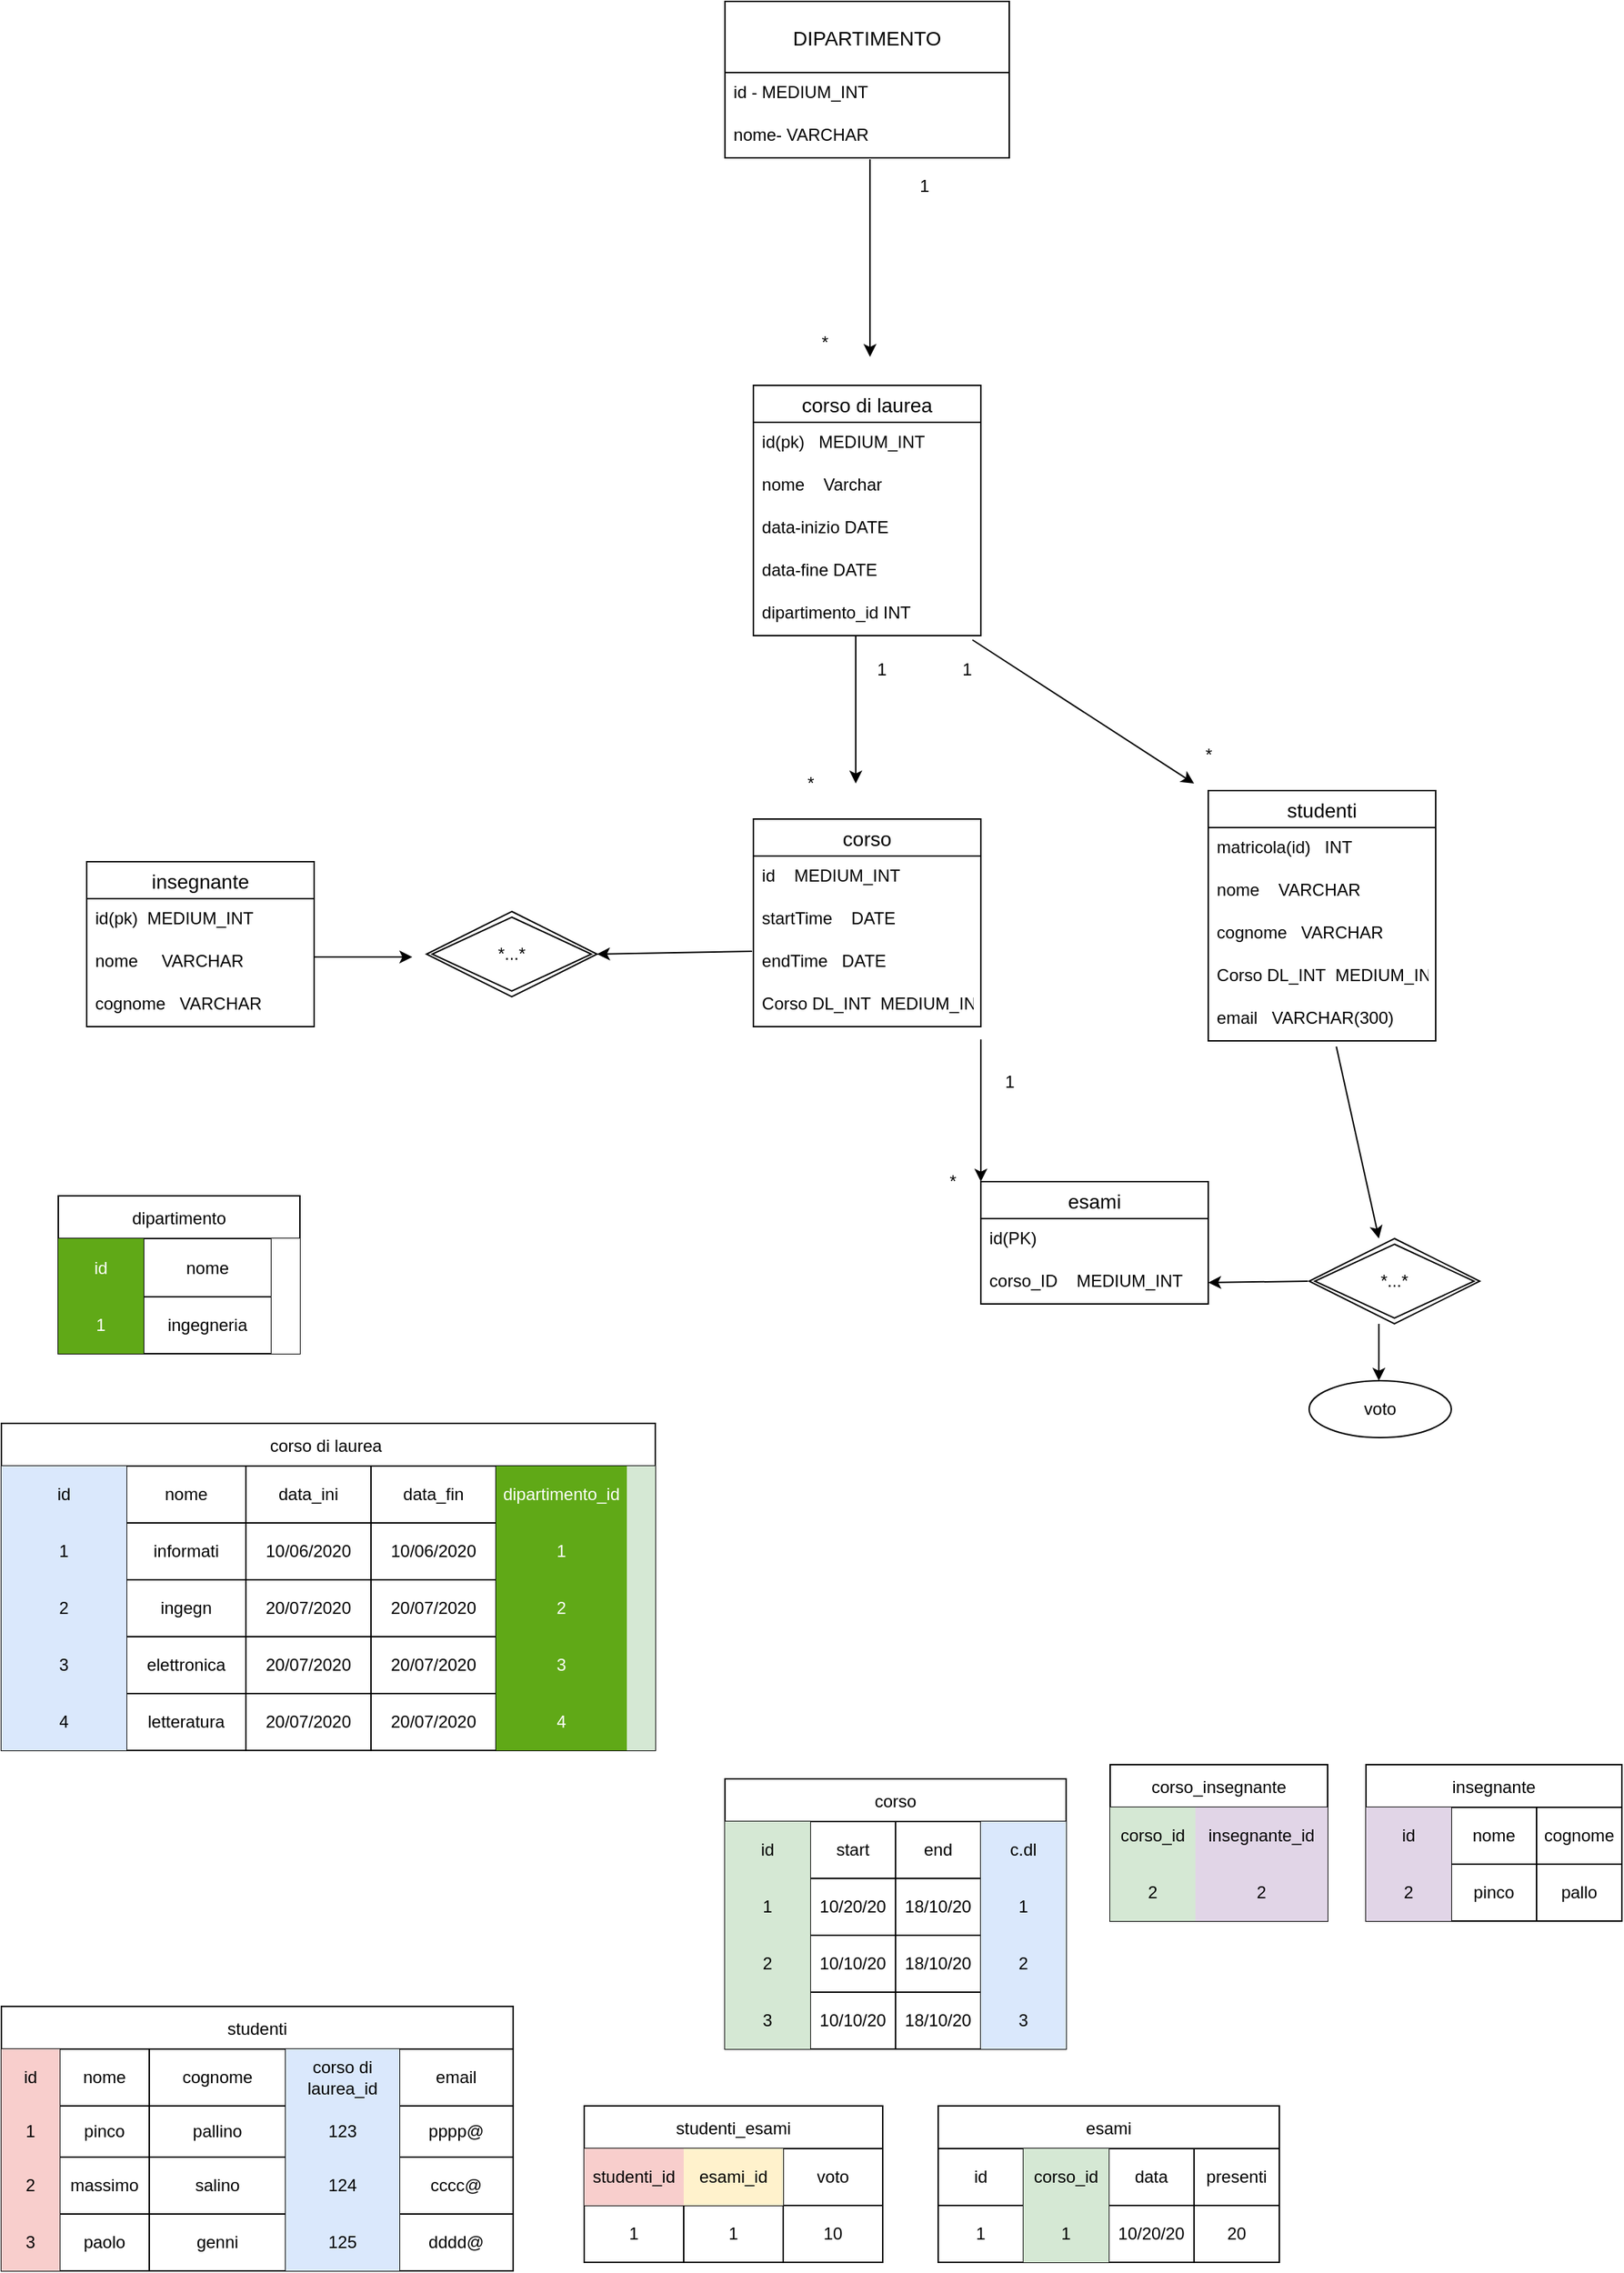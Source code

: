 <mxfile version="19.0.3" type="device"><diagram id="CYqaxF77_Xiwa9TCxhjf" name="Pagina-1"><mxGraphModel dx="1822" dy="1206" grid="1" gridSize="10" guides="1" tooltips="1" connect="1" arrows="1" fold="1" page="1" pageScale="1" pageWidth="1169" pageHeight="1654" math="0" shadow="0"><root><mxCell id="0"/><mxCell id="1" parent="0"/><mxCell id="HbajMt1DkT6D75xecSu4-1" value="DIPARTIMENTO" style="swimlane;fontStyle=0;childLayout=stackLayout;horizontal=1;startSize=50;horizontalStack=0;resizeParent=1;resizeParentMax=0;resizeLast=0;collapsible=1;marginBottom=0;align=center;fontSize=14;" parent="1" vertex="1"><mxGeometry x="529.04" y="40" width="200" height="110" as="geometry"/></mxCell><mxCell id="HbajMt1DkT6D75xecSu4-2" value="id - MEDIUM_INT" style="text;strokeColor=none;fillColor=none;spacingLeft=4;spacingRight=4;overflow=hidden;rotatable=0;points=[[0,0.5],[1,0.5]];portConstraint=eastwest;fontSize=12;" parent="HbajMt1DkT6D75xecSu4-1" vertex="1"><mxGeometry y="50" width="200" height="30" as="geometry"/></mxCell><mxCell id="HbajMt1DkT6D75xecSu4-3" value="nome- VARCHAR" style="text;strokeColor=none;fillColor=none;spacingLeft=4;spacingRight=4;overflow=hidden;rotatable=0;points=[[0,0.5],[1,0.5]];portConstraint=eastwest;fontSize=12;" parent="HbajMt1DkT6D75xecSu4-1" vertex="1"><mxGeometry y="80" width="200" height="30" as="geometry"/></mxCell><mxCell id="HbajMt1DkT6D75xecSu4-5" value="corso di laurea" style="swimlane;fontStyle=0;childLayout=stackLayout;horizontal=1;startSize=26;horizontalStack=0;resizeParent=1;resizeParentMax=0;resizeLast=0;collapsible=1;marginBottom=0;align=center;fontSize=14;" parent="1" vertex="1"><mxGeometry x="549.04" y="310" width="160" height="176" as="geometry"/></mxCell><mxCell id="HbajMt1DkT6D75xecSu4-6" value="id(pk)   MEDIUM_INT" style="text;strokeColor=none;fillColor=none;spacingLeft=4;spacingRight=4;overflow=hidden;rotatable=0;points=[[0,0.5],[1,0.5]];portConstraint=eastwest;fontSize=12;" parent="HbajMt1DkT6D75xecSu4-5" vertex="1"><mxGeometry y="26" width="160" height="30" as="geometry"/></mxCell><mxCell id="HbajMt1DkT6D75xecSu4-7" value="nome    Varchar" style="text;strokeColor=none;fillColor=none;spacingLeft=4;spacingRight=4;overflow=hidden;rotatable=0;points=[[0,0.5],[1,0.5]];portConstraint=eastwest;fontSize=12;" parent="HbajMt1DkT6D75xecSu4-5" vertex="1"><mxGeometry y="56" width="160" height="30" as="geometry"/></mxCell><mxCell id="HbajMt1DkT6D75xecSu4-8" value="data-inizio DATE" style="text;strokeColor=none;fillColor=none;spacingLeft=4;spacingRight=4;overflow=hidden;rotatable=0;points=[[0,0.5],[1,0.5]];portConstraint=eastwest;fontSize=12;" parent="HbajMt1DkT6D75xecSu4-5" vertex="1"><mxGeometry y="86" width="160" height="30" as="geometry"/></mxCell><mxCell id="HbajMt1DkT6D75xecSu4-37" value="data-fine DATE" style="text;strokeColor=none;fillColor=none;spacingLeft=4;spacingRight=4;overflow=hidden;rotatable=0;points=[[0,0.5],[1,0.5]];portConstraint=eastwest;fontSize=12;" parent="HbajMt1DkT6D75xecSu4-5" vertex="1"><mxGeometry y="116" width="160" height="30" as="geometry"/></mxCell><mxCell id="HbajMt1DkT6D75xecSu4-54" value="dipartimento_id INT" style="text;strokeColor=none;fillColor=none;spacingLeft=4;spacingRight=4;overflow=hidden;rotatable=0;points=[[0,0.5],[1,0.5]];portConstraint=eastwest;fontSize=12;" parent="HbajMt1DkT6D75xecSu4-5" vertex="1"><mxGeometry y="146" width="160" height="30" as="geometry"/></mxCell><mxCell id="HbajMt1DkT6D75xecSu4-9" value="corso" style="swimlane;fontStyle=0;childLayout=stackLayout;horizontal=1;startSize=26;horizontalStack=0;resizeParent=1;resizeParentMax=0;resizeLast=0;collapsible=1;marginBottom=0;align=center;fontSize=14;" parent="1" vertex="1"><mxGeometry x="549.04" y="615" width="160" height="146" as="geometry"/></mxCell><mxCell id="HbajMt1DkT6D75xecSu4-10" value="id    MEDIUM_INT" style="text;strokeColor=none;fillColor=none;spacingLeft=4;spacingRight=4;overflow=hidden;rotatable=0;points=[[0,0.5],[1,0.5]];portConstraint=eastwest;fontSize=12;" parent="HbajMt1DkT6D75xecSu4-9" vertex="1"><mxGeometry y="26" width="160" height="30" as="geometry"/></mxCell><mxCell id="HbajMt1DkT6D75xecSu4-11" value="startTime    DATE" style="text;strokeColor=none;fillColor=none;spacingLeft=4;spacingRight=4;overflow=hidden;rotatable=0;points=[[0,0.5],[1,0.5]];portConstraint=eastwest;fontSize=12;" parent="HbajMt1DkT6D75xecSu4-9" vertex="1"><mxGeometry y="56" width="160" height="30" as="geometry"/></mxCell><mxCell id="HbajMt1DkT6D75xecSu4-12" value="endTime   DATE" style="text;strokeColor=none;fillColor=none;spacingLeft=4;spacingRight=4;overflow=hidden;rotatable=0;points=[[0,0.5],[1,0.5]];portConstraint=eastwest;fontSize=12;" parent="HbajMt1DkT6D75xecSu4-9" vertex="1"><mxGeometry y="86" width="160" height="30" as="geometry"/></mxCell><mxCell id="12qsOcAA41IgghtdQrGB-2" value="Corso DL_INT  MEDIUM_INT" style="text;strokeColor=none;fillColor=none;spacingLeft=4;spacingRight=4;overflow=hidden;rotatable=0;points=[[0,0.5],[1,0.5]];portConstraint=eastwest;fontSize=12;" vertex="1" parent="HbajMt1DkT6D75xecSu4-9"><mxGeometry y="116" width="160" height="30" as="geometry"/></mxCell><mxCell id="HbajMt1DkT6D75xecSu4-13" value="studenti" style="swimlane;fontStyle=0;childLayout=stackLayout;horizontal=1;startSize=26;horizontalStack=0;resizeParent=1;resizeParentMax=0;resizeLast=0;collapsible=1;marginBottom=0;align=center;fontSize=14;" parent="1" vertex="1"><mxGeometry x="869.04" y="595" width="160" height="176" as="geometry"/></mxCell><mxCell id="HbajMt1DkT6D75xecSu4-14" value="matricola(id)   INT" style="text;strokeColor=none;fillColor=none;spacingLeft=4;spacingRight=4;overflow=hidden;rotatable=0;points=[[0,0.5],[1,0.5]];portConstraint=eastwest;fontSize=12;" parent="HbajMt1DkT6D75xecSu4-13" vertex="1"><mxGeometry y="26" width="160" height="30" as="geometry"/></mxCell><mxCell id="HbajMt1DkT6D75xecSu4-15" value="nome    VARCHAR" style="text;strokeColor=none;fillColor=none;spacingLeft=4;spacingRight=4;overflow=hidden;rotatable=0;points=[[0,0.5],[1,0.5]];portConstraint=eastwest;fontSize=12;" parent="HbajMt1DkT6D75xecSu4-13" vertex="1"><mxGeometry y="56" width="160" height="30" as="geometry"/></mxCell><mxCell id="HbajMt1DkT6D75xecSu4-16" value="cognome   VARCHAR" style="text;strokeColor=none;fillColor=none;spacingLeft=4;spacingRight=4;overflow=hidden;rotatable=0;points=[[0,0.5],[1,0.5]];portConstraint=eastwest;fontSize=12;" parent="HbajMt1DkT6D75xecSu4-13" vertex="1"><mxGeometry y="86" width="160" height="30" as="geometry"/></mxCell><mxCell id="HbajMt1DkT6D75xecSu4-21" value="Corso DL_INT  MEDIUM_INT" style="text;strokeColor=none;fillColor=none;spacingLeft=4;spacingRight=4;overflow=hidden;rotatable=0;points=[[0,0.5],[1,0.5]];portConstraint=eastwest;fontSize=12;" parent="HbajMt1DkT6D75xecSu4-13" vertex="1"><mxGeometry y="116" width="160" height="30" as="geometry"/></mxCell><mxCell id="HbajMt1DkT6D75xecSu4-42" value="email   VARCHAR(300)" style="text;strokeColor=none;fillColor=none;spacingLeft=4;spacingRight=4;overflow=hidden;rotatable=0;points=[[0,0.5],[1,0.5]];portConstraint=eastwest;fontSize=12;" parent="HbajMt1DkT6D75xecSu4-13" vertex="1"><mxGeometry y="146" width="160" height="30" as="geometry"/></mxCell><mxCell id="HbajMt1DkT6D75xecSu4-17" value="insegnante" style="swimlane;fontStyle=0;childLayout=stackLayout;horizontal=1;startSize=26;horizontalStack=0;resizeParent=1;resizeParentMax=0;resizeLast=0;collapsible=1;marginBottom=0;align=center;fontSize=14;" parent="1" vertex="1"><mxGeometry x="80" y="645" width="160" height="116" as="geometry"/></mxCell><mxCell id="HbajMt1DkT6D75xecSu4-18" value="id(pk)  MEDIUM_INT" style="text;strokeColor=none;fillColor=none;spacingLeft=4;spacingRight=4;overflow=hidden;rotatable=0;points=[[0,0.5],[1,0.5]];portConstraint=eastwest;fontSize=12;" parent="HbajMt1DkT6D75xecSu4-17" vertex="1"><mxGeometry y="26" width="160" height="30" as="geometry"/></mxCell><mxCell id="HbajMt1DkT6D75xecSu4-19" value="nome     VARCHAR" style="text;strokeColor=none;fillColor=none;spacingLeft=4;spacingRight=4;overflow=hidden;rotatable=0;points=[[0,0.5],[1,0.5]];portConstraint=eastwest;fontSize=12;" parent="HbajMt1DkT6D75xecSu4-17" vertex="1"><mxGeometry y="56" width="160" height="30" as="geometry"/></mxCell><mxCell id="HbajMt1DkT6D75xecSu4-23" value="cognome   VARCHAR" style="text;strokeColor=none;fillColor=none;spacingLeft=4;spacingRight=4;overflow=hidden;rotatable=0;points=[[0,0.5],[1,0.5]];portConstraint=eastwest;fontSize=12;" parent="HbajMt1DkT6D75xecSu4-17" vertex="1"><mxGeometry y="86" width="160" height="30" as="geometry"/></mxCell><mxCell id="HbajMt1DkT6D75xecSu4-43" value="esami" style="swimlane;fontStyle=0;childLayout=stackLayout;horizontal=1;startSize=26;horizontalStack=0;resizeParent=1;resizeParentMax=0;resizeLast=0;collapsible=1;marginBottom=0;align=center;fontSize=14;" parent="1" vertex="1"><mxGeometry x="709.04" y="870" width="160" height="86" as="geometry"/></mxCell><mxCell id="HbajMt1DkT6D75xecSu4-44" value="id(PK)" style="text;strokeColor=none;fillColor=none;spacingLeft=4;spacingRight=4;overflow=hidden;rotatable=0;points=[[0,0.5],[1,0.5]];portConstraint=eastwest;fontSize=12;" parent="HbajMt1DkT6D75xecSu4-43" vertex="1"><mxGeometry y="26" width="160" height="30" as="geometry"/></mxCell><mxCell id="HbajMt1DkT6D75xecSu4-46" value="corso_ID    MEDIUM_INT" style="text;strokeColor=none;fillColor=none;spacingLeft=4;spacingRight=4;overflow=hidden;rotatable=0;points=[[0,0.5],[1,0.5]];portConstraint=eastwest;fontSize=12;" parent="HbajMt1DkT6D75xecSu4-43" vertex="1"><mxGeometry y="56" width="160" height="30" as="geometry"/></mxCell><mxCell id="HbajMt1DkT6D75xecSu4-70" value="*...*" style="shape=rhombus;double=1;perimeter=rhombusPerimeter;whiteSpace=wrap;html=1;align=center;" parent="1" vertex="1"><mxGeometry x="319.04" y="680" width="120" height="60" as="geometry"/></mxCell><mxCell id="HbajMt1DkT6D75xecSu4-71" value="" style="endArrow=classic;html=1;rounded=0;exitX=-0.006;exitY=0.233;exitDx=0;exitDy=0;entryX=1;entryY=0.5;entryDx=0;entryDy=0;exitPerimeter=0;" parent="1" source="HbajMt1DkT6D75xecSu4-12" target="HbajMt1DkT6D75xecSu4-70" edge="1"><mxGeometry width="50" height="50" relative="1" as="geometry"><mxPoint x="649.04" y="750" as="sourcePoint"/><mxPoint x="699.04" y="700" as="targetPoint"/></mxGeometry></mxCell><mxCell id="HbajMt1DkT6D75xecSu4-72" value="" style="endArrow=classic;html=1;rounded=0;exitX=1.006;exitY=0.867;exitDx=0;exitDy=0;exitPerimeter=0;" parent="1" edge="1"><mxGeometry width="50" height="50" relative="1" as="geometry"><mxPoint x="240.0" y="712.01" as="sourcePoint"/><mxPoint x="309.04" y="712" as="targetPoint"/></mxGeometry></mxCell><mxCell id="HbajMt1DkT6D75xecSu4-73" value="" style="endArrow=classic;html=1;rounded=0;entryX=0;entryY=0;entryDx=0;entryDy=0;" parent="1" target="HbajMt1DkT6D75xecSu4-43" edge="1"><mxGeometry width="50" height="50" relative="1" as="geometry"><mxPoint x="709.04" y="770" as="sourcePoint"/><mxPoint x="699.04" y="860" as="targetPoint"/></mxGeometry></mxCell><mxCell id="HbajMt1DkT6D75xecSu4-75" value="1" style="text;html=1;align=center;verticalAlign=middle;resizable=0;points=[];autosize=1;strokeColor=none;fillColor=none;" parent="1" vertex="1"><mxGeometry x="719.04" y="790" width="20" height="20" as="geometry"/></mxCell><mxCell id="HbajMt1DkT6D75xecSu4-76" value="*" style="text;html=1;align=center;verticalAlign=middle;resizable=0;points=[];autosize=1;strokeColor=none;fillColor=none;" parent="1" vertex="1"><mxGeometry x="679.04" y="860" width="20" height="20" as="geometry"/></mxCell><mxCell id="HbajMt1DkT6D75xecSu4-84" value="*...*" style="shape=rhombus;double=1;perimeter=rhombusPerimeter;whiteSpace=wrap;html=1;align=center;" parent="1" vertex="1"><mxGeometry x="940" y="910" width="120" height="60" as="geometry"/></mxCell><mxCell id="HbajMt1DkT6D75xecSu4-86" value="" style="endArrow=classic;html=1;rounded=0;entryX=0.417;entryY=0;entryDx=0;entryDy=0;entryPerimeter=0;exitX=0.563;exitY=1.133;exitDx=0;exitDy=0;exitPerimeter=0;" parent="1" source="HbajMt1DkT6D75xecSu4-42" edge="1"><mxGeometry width="50" height="50" relative="1" as="geometry"><mxPoint x="989.04" y="830" as="sourcePoint"/><mxPoint x="989.08" y="910" as="targetPoint"/></mxGeometry></mxCell><mxCell id="HbajMt1DkT6D75xecSu4-87" value="" style="endArrow=classic;html=1;rounded=0;exitX=0;exitY=0.5;exitDx=0;exitDy=0;entryX=1;entryY=0.5;entryDx=0;entryDy=0;" parent="1" target="HbajMt1DkT6D75xecSu4-46" edge="1"><mxGeometry width="50" height="50" relative="1" as="geometry"><mxPoint x="939.04" y="940" as="sourcePoint"/><mxPoint x="699.04" y="700" as="targetPoint"/></mxGeometry></mxCell><mxCell id="HbajMt1DkT6D75xecSu4-88" value="voto" style="ellipse;whiteSpace=wrap;html=1;align=center;" parent="1" vertex="1"><mxGeometry x="940" y="1010" width="100" height="40" as="geometry"/></mxCell><mxCell id="HbajMt1DkT6D75xecSu4-89" value="" style="endArrow=classic;html=1;rounded=0;exitX=0.417;exitY=1;exitDx=0;exitDy=0;exitPerimeter=0;" parent="1" edge="1"><mxGeometry width="50" height="50" relative="1" as="geometry"><mxPoint x="989.08" y="970" as="sourcePoint"/><mxPoint x="989.04" y="1010" as="targetPoint"/></mxGeometry></mxCell><mxCell id="HbajMt1DkT6D75xecSu4-119" value="corso di laurea " style="shape=table;startSize=30;container=1;collapsible=0;childLayout=tableLayout;" parent="1" vertex="1"><mxGeometry x="20" y="1040" width="460" height="230" as="geometry"/></mxCell><mxCell id="HbajMt1DkT6D75xecSu4-120" value="" style="shape=tableRow;horizontal=0;startSize=0;swimlaneHead=0;swimlaneBody=0;top=0;left=0;bottom=0;right=0;collapsible=0;dropTarget=0;fillColor=none;points=[[0,0.5],[1,0.5]];portConstraint=eastwest;" parent="HbajMt1DkT6D75xecSu4-119" vertex="1"><mxGeometry y="30" width="460" height="40" as="geometry"/></mxCell><mxCell id="HbajMt1DkT6D75xecSu4-121" value="id" style="shape=partialRectangle;html=1;whiteSpace=wrap;connectable=0;overflow=hidden;fillColor=#dae8fc;top=0;left=0;bottom=0;right=0;pointerEvents=1;strokeColor=#6c8ebf;" parent="HbajMt1DkT6D75xecSu4-120" vertex="1"><mxGeometry width="88" height="40" as="geometry"><mxRectangle width="88" height="40" as="alternateBounds"/></mxGeometry></mxCell><mxCell id="HbajMt1DkT6D75xecSu4-122" value="nome" style="shape=partialRectangle;html=1;whiteSpace=wrap;connectable=0;overflow=hidden;fillColor=none;top=0;left=0;bottom=0;right=0;pointerEvents=1;" parent="HbajMt1DkT6D75xecSu4-120" vertex="1"><mxGeometry x="88" width="84" height="40" as="geometry"><mxRectangle width="84" height="40" as="alternateBounds"/></mxGeometry></mxCell><mxCell id="HbajMt1DkT6D75xecSu4-123" value="data_ini" style="shape=partialRectangle;html=1;whiteSpace=wrap;connectable=0;overflow=hidden;fillColor=none;top=0;left=0;bottom=0;right=0;pointerEvents=1;" parent="HbajMt1DkT6D75xecSu4-120" vertex="1"><mxGeometry x="172" width="88" height="40" as="geometry"><mxRectangle width="88" height="40" as="alternateBounds"/></mxGeometry></mxCell><mxCell id="HbajMt1DkT6D75xecSu4-124" value="data_fin" style="shape=partialRectangle;html=1;whiteSpace=wrap;connectable=0;overflow=hidden;fillColor=none;top=0;left=0;bottom=0;right=0;pointerEvents=1;" parent="HbajMt1DkT6D75xecSu4-120" vertex="1"><mxGeometry x="260" width="88" height="40" as="geometry"><mxRectangle width="88" height="40" as="alternateBounds"/></mxGeometry></mxCell><mxCell id="HbajMt1DkT6D75xecSu4-125" value="dipartimento_id" style="shape=partialRectangle;html=1;whiteSpace=wrap;connectable=0;overflow=hidden;fillColor=#60a917;top=0;left=0;bottom=0;right=0;pointerEvents=1;strokeColor=#2D7600;fontColor=#ffffff;" parent="HbajMt1DkT6D75xecSu4-120" vertex="1"><mxGeometry x="348" width="92" height="40" as="geometry"><mxRectangle width="92" height="40" as="alternateBounds"/></mxGeometry></mxCell><mxCell id="HbajMt1DkT6D75xecSu4-126" value="" style="shape=partialRectangle;html=1;whiteSpace=wrap;connectable=0;overflow=hidden;fillColor=#d5e8d4;top=0;left=0;bottom=0;right=0;pointerEvents=1;strokeColor=#82b366;" parent="HbajMt1DkT6D75xecSu4-120" vertex="1"><mxGeometry x="440" width="20" height="40" as="geometry"><mxRectangle width="20" height="40" as="alternateBounds"/></mxGeometry></mxCell><mxCell id="HbajMt1DkT6D75xecSu4-127" value="" style="shape=tableRow;horizontal=0;startSize=0;swimlaneHead=0;swimlaneBody=0;top=0;left=0;bottom=0;right=0;collapsible=0;dropTarget=0;fillColor=none;points=[[0,0.5],[1,0.5]];portConstraint=eastwest;" parent="HbajMt1DkT6D75xecSu4-119" vertex="1"><mxGeometry y="70" width="460" height="40" as="geometry"/></mxCell><mxCell id="HbajMt1DkT6D75xecSu4-128" value="1" style="shape=partialRectangle;html=1;whiteSpace=wrap;connectable=0;overflow=hidden;fillColor=#dae8fc;top=0;left=0;bottom=0;right=0;pointerEvents=1;strokeColor=#6c8ebf;" parent="HbajMt1DkT6D75xecSu4-127" vertex="1"><mxGeometry width="88" height="40" as="geometry"><mxRectangle width="88" height="40" as="alternateBounds"/></mxGeometry></mxCell><mxCell id="HbajMt1DkT6D75xecSu4-129" value="informati" style="shape=partialRectangle;html=1;whiteSpace=wrap;connectable=0;overflow=hidden;fillColor=none;top=0;left=0;bottom=0;right=0;pointerEvents=1;" parent="HbajMt1DkT6D75xecSu4-127" vertex="1"><mxGeometry x="88" width="84" height="40" as="geometry"><mxRectangle width="84" height="40" as="alternateBounds"/></mxGeometry></mxCell><mxCell id="HbajMt1DkT6D75xecSu4-130" value="10/06/2020" style="shape=partialRectangle;html=1;whiteSpace=wrap;connectable=0;overflow=hidden;fillColor=none;top=0;left=0;bottom=0;right=0;pointerEvents=1;" parent="HbajMt1DkT6D75xecSu4-127" vertex="1"><mxGeometry x="172" width="88" height="40" as="geometry"><mxRectangle width="88" height="40" as="alternateBounds"/></mxGeometry></mxCell><mxCell id="HbajMt1DkT6D75xecSu4-131" value="&lt;span style=&quot;&quot;&gt;10/06/2020&lt;/span&gt;" style="shape=partialRectangle;html=1;whiteSpace=wrap;connectable=0;overflow=hidden;fillColor=none;top=0;left=0;bottom=0;right=0;pointerEvents=1;" parent="HbajMt1DkT6D75xecSu4-127" vertex="1"><mxGeometry x="260" width="88" height="40" as="geometry"><mxRectangle width="88" height="40" as="alternateBounds"/></mxGeometry></mxCell><mxCell id="HbajMt1DkT6D75xecSu4-132" value="1" style="shape=partialRectangle;html=1;whiteSpace=wrap;connectable=0;overflow=hidden;fillColor=#60a917;top=0;left=0;bottom=0;right=0;pointerEvents=1;strokeColor=#2D7600;fontColor=#ffffff;" parent="HbajMt1DkT6D75xecSu4-127" vertex="1"><mxGeometry x="348" width="92" height="40" as="geometry"><mxRectangle width="92" height="40" as="alternateBounds"/></mxGeometry></mxCell><mxCell id="HbajMt1DkT6D75xecSu4-133" value="" style="shape=partialRectangle;html=1;whiteSpace=wrap;connectable=0;overflow=hidden;fillColor=#d5e8d4;top=0;left=0;bottom=0;right=0;pointerEvents=1;strokeColor=#82b366;" parent="HbajMt1DkT6D75xecSu4-127" vertex="1"><mxGeometry x="440" width="20" height="40" as="geometry"><mxRectangle width="20" height="40" as="alternateBounds"/></mxGeometry></mxCell><mxCell id="HbajMt1DkT6D75xecSu4-134" value="" style="shape=tableRow;horizontal=0;startSize=0;swimlaneHead=0;swimlaneBody=0;top=0;left=0;bottom=0;right=0;collapsible=0;dropTarget=0;fillColor=none;points=[[0,0.5],[1,0.5]];portConstraint=eastwest;" parent="HbajMt1DkT6D75xecSu4-119" vertex="1"><mxGeometry y="110" width="460" height="40" as="geometry"/></mxCell><mxCell id="HbajMt1DkT6D75xecSu4-135" value="2" style="shape=partialRectangle;html=1;whiteSpace=wrap;connectable=0;overflow=hidden;fillColor=#dae8fc;top=0;left=0;bottom=0;right=0;pointerEvents=1;strokeColor=#6c8ebf;" parent="HbajMt1DkT6D75xecSu4-134" vertex="1"><mxGeometry width="88" height="40" as="geometry"><mxRectangle width="88" height="40" as="alternateBounds"/></mxGeometry></mxCell><mxCell id="HbajMt1DkT6D75xecSu4-136" value="ingegn" style="shape=partialRectangle;html=1;whiteSpace=wrap;connectable=0;overflow=hidden;fillColor=none;top=0;left=0;bottom=0;right=0;pointerEvents=1;" parent="HbajMt1DkT6D75xecSu4-134" vertex="1"><mxGeometry x="88" width="84" height="40" as="geometry"><mxRectangle width="84" height="40" as="alternateBounds"/></mxGeometry></mxCell><mxCell id="HbajMt1DkT6D75xecSu4-137" value="20/07/2020" style="shape=partialRectangle;html=1;whiteSpace=wrap;connectable=0;overflow=hidden;fillColor=none;top=0;left=0;bottom=0;right=0;pointerEvents=1;" parent="HbajMt1DkT6D75xecSu4-134" vertex="1"><mxGeometry x="172" width="88" height="40" as="geometry"><mxRectangle width="88" height="40" as="alternateBounds"/></mxGeometry></mxCell><mxCell id="HbajMt1DkT6D75xecSu4-138" value="&lt;span style=&quot;&quot;&gt;20/07/2020&lt;/span&gt;" style="shape=partialRectangle;html=1;whiteSpace=wrap;connectable=0;overflow=hidden;fillColor=none;top=0;left=0;bottom=0;right=0;pointerEvents=1;" parent="HbajMt1DkT6D75xecSu4-134" vertex="1"><mxGeometry x="260" width="88" height="40" as="geometry"><mxRectangle width="88" height="40" as="alternateBounds"/></mxGeometry></mxCell><mxCell id="HbajMt1DkT6D75xecSu4-139" value="2" style="shape=partialRectangle;html=1;whiteSpace=wrap;connectable=0;overflow=hidden;fillColor=#60a917;top=0;left=0;bottom=0;right=0;pointerEvents=1;strokeColor=#2D7600;fontColor=#ffffff;" parent="HbajMt1DkT6D75xecSu4-134" vertex="1"><mxGeometry x="348" width="92" height="40" as="geometry"><mxRectangle width="92" height="40" as="alternateBounds"/></mxGeometry></mxCell><mxCell id="HbajMt1DkT6D75xecSu4-140" value="" style="shape=partialRectangle;html=1;whiteSpace=wrap;connectable=0;overflow=hidden;fillColor=#d5e8d4;top=0;left=0;bottom=0;right=0;pointerEvents=1;strokeColor=#82b366;" parent="HbajMt1DkT6D75xecSu4-134" vertex="1"><mxGeometry x="440" width="20" height="40" as="geometry"><mxRectangle width="20" height="40" as="alternateBounds"/></mxGeometry></mxCell><mxCell id="HbajMt1DkT6D75xecSu4-141" value="" style="shape=tableRow;horizontal=0;startSize=0;swimlaneHead=0;swimlaneBody=0;top=0;left=0;bottom=0;right=0;collapsible=0;dropTarget=0;fillColor=none;points=[[0,0.5],[1,0.5]];portConstraint=eastwest;" parent="HbajMt1DkT6D75xecSu4-119" vertex="1"><mxGeometry y="150" width="460" height="40" as="geometry"/></mxCell><mxCell id="HbajMt1DkT6D75xecSu4-142" value="3" style="shape=partialRectangle;html=1;whiteSpace=wrap;connectable=0;overflow=hidden;fillColor=#dae8fc;top=0;left=0;bottom=0;right=0;pointerEvents=1;strokeColor=#6c8ebf;" parent="HbajMt1DkT6D75xecSu4-141" vertex="1"><mxGeometry width="88" height="40" as="geometry"><mxRectangle width="88" height="40" as="alternateBounds"/></mxGeometry></mxCell><mxCell id="HbajMt1DkT6D75xecSu4-143" value="elettronica" style="shape=partialRectangle;html=1;whiteSpace=wrap;connectable=0;overflow=hidden;fillColor=none;top=0;left=0;bottom=0;right=0;pointerEvents=1;" parent="HbajMt1DkT6D75xecSu4-141" vertex="1"><mxGeometry x="88" width="84" height="40" as="geometry"><mxRectangle width="84" height="40" as="alternateBounds"/></mxGeometry></mxCell><mxCell id="HbajMt1DkT6D75xecSu4-144" value="20/07/2020" style="shape=partialRectangle;html=1;whiteSpace=wrap;connectable=0;overflow=hidden;fillColor=none;top=0;left=0;bottom=0;right=0;pointerEvents=1;" parent="HbajMt1DkT6D75xecSu4-141" vertex="1"><mxGeometry x="172" width="88" height="40" as="geometry"><mxRectangle width="88" height="40" as="alternateBounds"/></mxGeometry></mxCell><mxCell id="HbajMt1DkT6D75xecSu4-145" value="&lt;span style=&quot;&quot;&gt;20/07/2020&lt;/span&gt;" style="shape=partialRectangle;html=1;whiteSpace=wrap;connectable=0;overflow=hidden;fillColor=none;top=0;left=0;bottom=0;right=0;pointerEvents=1;" parent="HbajMt1DkT6D75xecSu4-141" vertex="1"><mxGeometry x="260" width="88" height="40" as="geometry"><mxRectangle width="88" height="40" as="alternateBounds"/></mxGeometry></mxCell><mxCell id="HbajMt1DkT6D75xecSu4-146" value="3" style="shape=partialRectangle;html=1;whiteSpace=wrap;connectable=0;overflow=hidden;fillColor=#60a917;top=0;left=0;bottom=0;right=0;pointerEvents=1;strokeColor=#2D7600;fontColor=#ffffff;" parent="HbajMt1DkT6D75xecSu4-141" vertex="1"><mxGeometry x="348" width="92" height="40" as="geometry"><mxRectangle width="92" height="40" as="alternateBounds"/></mxGeometry></mxCell><mxCell id="HbajMt1DkT6D75xecSu4-147" value="" style="shape=partialRectangle;html=1;whiteSpace=wrap;connectable=0;overflow=hidden;fillColor=#d5e8d4;top=0;left=0;bottom=0;right=0;pointerEvents=1;strokeColor=#82b366;" parent="HbajMt1DkT6D75xecSu4-141" vertex="1"><mxGeometry x="440" width="20" height="40" as="geometry"><mxRectangle width="20" height="40" as="alternateBounds"/></mxGeometry></mxCell><mxCell id="HbajMt1DkT6D75xecSu4-148" value="" style="shape=tableRow;horizontal=0;startSize=0;swimlaneHead=0;swimlaneBody=0;top=0;left=0;bottom=0;right=0;collapsible=0;dropTarget=0;fillColor=none;points=[[0,0.5],[1,0.5]];portConstraint=eastwest;" parent="HbajMt1DkT6D75xecSu4-119" vertex="1"><mxGeometry y="190" width="460" height="40" as="geometry"/></mxCell><mxCell id="HbajMt1DkT6D75xecSu4-149" value="4" style="shape=partialRectangle;html=1;whiteSpace=wrap;connectable=0;overflow=hidden;fillColor=#dae8fc;top=0;left=0;bottom=0;right=0;pointerEvents=1;strokeColor=#6c8ebf;" parent="HbajMt1DkT6D75xecSu4-148" vertex="1"><mxGeometry width="88" height="40" as="geometry"><mxRectangle width="88" height="40" as="alternateBounds"/></mxGeometry></mxCell><mxCell id="HbajMt1DkT6D75xecSu4-150" value="letteratura" style="shape=partialRectangle;html=1;whiteSpace=wrap;connectable=0;overflow=hidden;fillColor=none;top=0;left=0;bottom=0;right=0;pointerEvents=1;" parent="HbajMt1DkT6D75xecSu4-148" vertex="1"><mxGeometry x="88" width="84" height="40" as="geometry"><mxRectangle width="84" height="40" as="alternateBounds"/></mxGeometry></mxCell><mxCell id="HbajMt1DkT6D75xecSu4-151" value="&lt;span style=&quot;&quot;&gt;20/07/2020&lt;/span&gt;" style="shape=partialRectangle;html=1;whiteSpace=wrap;connectable=0;overflow=hidden;fillColor=none;top=0;left=0;bottom=0;right=0;pointerEvents=1;" parent="HbajMt1DkT6D75xecSu4-148" vertex="1"><mxGeometry x="172" width="88" height="40" as="geometry"><mxRectangle width="88" height="40" as="alternateBounds"/></mxGeometry></mxCell><mxCell id="HbajMt1DkT6D75xecSu4-152" value="&lt;span style=&quot;&quot;&gt;20/07/2020&lt;/span&gt;" style="shape=partialRectangle;html=1;whiteSpace=wrap;connectable=0;overflow=hidden;fillColor=none;top=0;left=0;bottom=0;right=0;pointerEvents=1;" parent="HbajMt1DkT6D75xecSu4-148" vertex="1"><mxGeometry x="260" width="88" height="40" as="geometry"><mxRectangle width="88" height="40" as="alternateBounds"/></mxGeometry></mxCell><mxCell id="HbajMt1DkT6D75xecSu4-153" value="4" style="shape=partialRectangle;html=1;whiteSpace=wrap;connectable=0;overflow=hidden;fillColor=#60a917;top=0;left=0;bottom=0;right=0;pointerEvents=1;strokeColor=#2D7600;fontColor=#ffffff;" parent="HbajMt1DkT6D75xecSu4-148" vertex="1"><mxGeometry x="348" width="92" height="40" as="geometry"><mxRectangle width="92" height="40" as="alternateBounds"/></mxGeometry></mxCell><mxCell id="HbajMt1DkT6D75xecSu4-154" value="" style="shape=partialRectangle;html=1;whiteSpace=wrap;connectable=0;overflow=hidden;fillColor=#d5e8d4;top=0;left=0;bottom=0;right=0;pointerEvents=1;strokeColor=#82b366;" parent="HbajMt1DkT6D75xecSu4-148" vertex="1"><mxGeometry x="440" width="20" height="40" as="geometry"><mxRectangle width="20" height="40" as="alternateBounds"/></mxGeometry></mxCell><mxCell id="HbajMt1DkT6D75xecSu4-189" value="studenti" style="shape=table;startSize=30;container=1;collapsible=0;childLayout=tableLayout;" parent="1" vertex="1"><mxGeometry x="20" y="1450" width="360" height="186" as="geometry"/></mxCell><mxCell id="HbajMt1DkT6D75xecSu4-190" value="" style="shape=tableRow;horizontal=0;startSize=0;swimlaneHead=0;swimlaneBody=0;top=0;left=0;bottom=0;right=0;collapsible=0;dropTarget=0;fillColor=none;points=[[0,0.5],[1,0.5]];portConstraint=eastwest;" parent="HbajMt1DkT6D75xecSu4-189" vertex="1"><mxGeometry y="30" width="360" height="40" as="geometry"/></mxCell><mxCell id="HbajMt1DkT6D75xecSu4-191" value="id" style="shape=partialRectangle;html=1;whiteSpace=wrap;connectable=0;overflow=hidden;fillColor=#f8cecc;top=0;left=0;bottom=0;right=0;pointerEvents=1;strokeColor=#b85450;" parent="HbajMt1DkT6D75xecSu4-190" vertex="1"><mxGeometry width="41" height="40" as="geometry"><mxRectangle width="41" height="40" as="alternateBounds"/></mxGeometry></mxCell><mxCell id="HbajMt1DkT6D75xecSu4-192" value="nome" style="shape=partialRectangle;html=1;whiteSpace=wrap;connectable=0;overflow=hidden;fillColor=none;top=0;left=0;bottom=0;right=0;pointerEvents=1;" parent="HbajMt1DkT6D75xecSu4-190" vertex="1"><mxGeometry x="41" width="63" height="40" as="geometry"><mxRectangle width="63" height="40" as="alternateBounds"/></mxGeometry></mxCell><mxCell id="HbajMt1DkT6D75xecSu4-193" value="cognome" style="shape=partialRectangle;html=1;whiteSpace=wrap;connectable=0;overflow=hidden;fillColor=none;top=0;left=0;bottom=0;right=0;pointerEvents=1;" parent="HbajMt1DkT6D75xecSu4-190" vertex="1"><mxGeometry x="104" width="96" height="40" as="geometry"><mxRectangle width="96" height="40" as="alternateBounds"/></mxGeometry></mxCell><mxCell id="HbajMt1DkT6D75xecSu4-194" value="corso di laurea_id" style="shape=partialRectangle;html=1;whiteSpace=wrap;connectable=0;overflow=hidden;fillColor=#dae8fc;top=0;left=0;bottom=0;right=0;pointerEvents=1;strokeColor=#6c8ebf;" parent="HbajMt1DkT6D75xecSu4-190" vertex="1"><mxGeometry x="200" width="80" height="40" as="geometry"><mxRectangle width="80" height="40" as="alternateBounds"/></mxGeometry></mxCell><mxCell id="HbajMt1DkT6D75xecSu4-195" value="email" style="shape=partialRectangle;html=1;whiteSpace=wrap;connectable=0;overflow=hidden;fillColor=none;top=0;left=0;bottom=0;right=0;pointerEvents=1;" parent="HbajMt1DkT6D75xecSu4-190" vertex="1"><mxGeometry x="280" width="80" height="40" as="geometry"><mxRectangle width="80" height="40" as="alternateBounds"/></mxGeometry></mxCell><mxCell id="HbajMt1DkT6D75xecSu4-196" value="" style="shape=tableRow;horizontal=0;startSize=0;swimlaneHead=0;swimlaneBody=0;top=0;left=0;bottom=0;right=0;collapsible=0;dropTarget=0;fillColor=none;points=[[0,0.5],[1,0.5]];portConstraint=eastwest;" parent="HbajMt1DkT6D75xecSu4-189" vertex="1"><mxGeometry y="70" width="360" height="36" as="geometry"/></mxCell><mxCell id="HbajMt1DkT6D75xecSu4-197" value="1" style="shape=partialRectangle;html=1;whiteSpace=wrap;connectable=0;overflow=hidden;fillColor=#f8cecc;top=0;left=0;bottom=0;right=0;pointerEvents=1;strokeColor=#b85450;" parent="HbajMt1DkT6D75xecSu4-196" vertex="1"><mxGeometry width="41" height="36" as="geometry"><mxRectangle width="41" height="36" as="alternateBounds"/></mxGeometry></mxCell><mxCell id="HbajMt1DkT6D75xecSu4-198" value="pinco" style="shape=partialRectangle;html=1;whiteSpace=wrap;connectable=0;overflow=hidden;fillColor=none;top=0;left=0;bottom=0;right=0;pointerEvents=1;" parent="HbajMt1DkT6D75xecSu4-196" vertex="1"><mxGeometry x="41" width="63" height="36" as="geometry"><mxRectangle width="63" height="36" as="alternateBounds"/></mxGeometry></mxCell><mxCell id="HbajMt1DkT6D75xecSu4-199" value="pallino" style="shape=partialRectangle;html=1;whiteSpace=wrap;connectable=0;overflow=hidden;fillColor=none;top=0;left=0;bottom=0;right=0;pointerEvents=1;" parent="HbajMt1DkT6D75xecSu4-196" vertex="1"><mxGeometry x="104" width="96" height="36" as="geometry"><mxRectangle width="96" height="36" as="alternateBounds"/></mxGeometry></mxCell><mxCell id="HbajMt1DkT6D75xecSu4-200" value="123" style="shape=partialRectangle;html=1;whiteSpace=wrap;connectable=0;overflow=hidden;fillColor=#dae8fc;top=0;left=0;bottom=0;right=0;pointerEvents=1;strokeColor=#6c8ebf;" parent="HbajMt1DkT6D75xecSu4-196" vertex="1"><mxGeometry x="200" width="80" height="36" as="geometry"><mxRectangle width="80" height="36" as="alternateBounds"/></mxGeometry></mxCell><mxCell id="HbajMt1DkT6D75xecSu4-201" value="pppp@" style="shape=partialRectangle;html=1;whiteSpace=wrap;connectable=0;overflow=hidden;fillColor=none;top=0;left=0;bottom=0;right=0;pointerEvents=1;" parent="HbajMt1DkT6D75xecSu4-196" vertex="1"><mxGeometry x="280" width="80" height="36" as="geometry"><mxRectangle width="80" height="36" as="alternateBounds"/></mxGeometry></mxCell><mxCell id="HbajMt1DkT6D75xecSu4-202" value="" style="shape=tableRow;horizontal=0;startSize=0;swimlaneHead=0;swimlaneBody=0;top=0;left=0;bottom=0;right=0;collapsible=0;dropTarget=0;fillColor=none;points=[[0,0.5],[1,0.5]];portConstraint=eastwest;" parent="HbajMt1DkT6D75xecSu4-189" vertex="1"><mxGeometry y="106" width="360" height="40" as="geometry"/></mxCell><mxCell id="HbajMt1DkT6D75xecSu4-203" value="2" style="shape=partialRectangle;html=1;whiteSpace=wrap;connectable=0;overflow=hidden;fillColor=#f8cecc;top=0;left=0;bottom=0;right=0;pointerEvents=1;strokeColor=#b85450;" parent="HbajMt1DkT6D75xecSu4-202" vertex="1"><mxGeometry width="41" height="40" as="geometry"><mxRectangle width="41" height="40" as="alternateBounds"/></mxGeometry></mxCell><mxCell id="HbajMt1DkT6D75xecSu4-204" value="massimo" style="shape=partialRectangle;html=1;whiteSpace=wrap;connectable=0;overflow=hidden;fillColor=none;top=0;left=0;bottom=0;right=0;pointerEvents=1;" parent="HbajMt1DkT6D75xecSu4-202" vertex="1"><mxGeometry x="41" width="63" height="40" as="geometry"><mxRectangle width="63" height="40" as="alternateBounds"/></mxGeometry></mxCell><mxCell id="HbajMt1DkT6D75xecSu4-205" value="salino" style="shape=partialRectangle;html=1;whiteSpace=wrap;connectable=0;overflow=hidden;fillColor=none;top=0;left=0;bottom=0;right=0;pointerEvents=1;" parent="HbajMt1DkT6D75xecSu4-202" vertex="1"><mxGeometry x="104" width="96" height="40" as="geometry"><mxRectangle width="96" height="40" as="alternateBounds"/></mxGeometry></mxCell><mxCell id="HbajMt1DkT6D75xecSu4-206" value="124" style="shape=partialRectangle;html=1;whiteSpace=wrap;connectable=0;overflow=hidden;fillColor=#dae8fc;top=0;left=0;bottom=0;right=0;pointerEvents=1;strokeColor=#6c8ebf;" parent="HbajMt1DkT6D75xecSu4-202" vertex="1"><mxGeometry x="200" width="80" height="40" as="geometry"><mxRectangle width="80" height="40" as="alternateBounds"/></mxGeometry></mxCell><mxCell id="HbajMt1DkT6D75xecSu4-207" value="cccc@" style="shape=partialRectangle;html=1;whiteSpace=wrap;connectable=0;overflow=hidden;fillColor=none;top=0;left=0;bottom=0;right=0;pointerEvents=1;" parent="HbajMt1DkT6D75xecSu4-202" vertex="1"><mxGeometry x="280" width="80" height="40" as="geometry"><mxRectangle width="80" height="40" as="alternateBounds"/></mxGeometry></mxCell><mxCell id="HbajMt1DkT6D75xecSu4-208" value="" style="shape=tableRow;horizontal=0;startSize=0;swimlaneHead=0;swimlaneBody=0;top=0;left=0;bottom=0;right=0;collapsible=0;dropTarget=0;fillColor=none;points=[[0,0.5],[1,0.5]];portConstraint=eastwest;" parent="HbajMt1DkT6D75xecSu4-189" vertex="1"><mxGeometry y="146" width="360" height="40" as="geometry"/></mxCell><mxCell id="HbajMt1DkT6D75xecSu4-209" value="3" style="shape=partialRectangle;html=1;whiteSpace=wrap;connectable=0;overflow=hidden;fillColor=#f8cecc;top=0;left=0;bottom=0;right=0;pointerEvents=1;strokeColor=#b85450;" parent="HbajMt1DkT6D75xecSu4-208" vertex="1"><mxGeometry width="41" height="40" as="geometry"><mxRectangle width="41" height="40" as="alternateBounds"/></mxGeometry></mxCell><mxCell id="HbajMt1DkT6D75xecSu4-210" value="paolo" style="shape=partialRectangle;html=1;whiteSpace=wrap;connectable=0;overflow=hidden;fillColor=none;top=0;left=0;bottom=0;right=0;pointerEvents=1;" parent="HbajMt1DkT6D75xecSu4-208" vertex="1"><mxGeometry x="41" width="63" height="40" as="geometry"><mxRectangle width="63" height="40" as="alternateBounds"/></mxGeometry></mxCell><mxCell id="HbajMt1DkT6D75xecSu4-211" value="genni" style="shape=partialRectangle;html=1;whiteSpace=wrap;connectable=0;overflow=hidden;fillColor=none;top=0;left=0;bottom=0;right=0;pointerEvents=1;" parent="HbajMt1DkT6D75xecSu4-208" vertex="1"><mxGeometry x="104" width="96" height="40" as="geometry"><mxRectangle width="96" height="40" as="alternateBounds"/></mxGeometry></mxCell><mxCell id="HbajMt1DkT6D75xecSu4-212" value="125" style="shape=partialRectangle;html=1;whiteSpace=wrap;connectable=0;overflow=hidden;fillColor=#dae8fc;top=0;left=0;bottom=0;right=0;pointerEvents=1;strokeColor=#6c8ebf;" parent="HbajMt1DkT6D75xecSu4-208" vertex="1"><mxGeometry x="200" width="80" height="40" as="geometry"><mxRectangle width="80" height="40" as="alternateBounds"/></mxGeometry></mxCell><mxCell id="HbajMt1DkT6D75xecSu4-213" value="dddd@" style="shape=partialRectangle;html=1;whiteSpace=wrap;connectable=0;overflow=hidden;fillColor=none;top=0;left=0;bottom=0;right=0;pointerEvents=1;" parent="HbajMt1DkT6D75xecSu4-208" vertex="1"><mxGeometry x="280" width="80" height="40" as="geometry"><mxRectangle width="80" height="40" as="alternateBounds"/></mxGeometry></mxCell><mxCell id="gTvb3Mklg7Wk4M2-8D5k-43" value="" style="endArrow=classic;html=1;rounded=0;exitX=0.45;exitY=1;exitDx=0;exitDy=0;exitPerimeter=0;" parent="1" source="HbajMt1DkT6D75xecSu4-54" edge="1"><mxGeometry width="50" height="50" relative="1" as="geometry"><mxPoint x="589.04" y="580" as="sourcePoint"/><mxPoint x="621.04" y="590" as="targetPoint"/></mxGeometry></mxCell><mxCell id="gTvb3Mklg7Wk4M2-8D5k-44" value="1" style="text;html=1;align=center;verticalAlign=middle;resizable=0;points=[];autosize=1;strokeColor=none;fillColor=none;" parent="1" vertex="1"><mxGeometry x="629.04" y="500" width="20" height="20" as="geometry"/></mxCell><mxCell id="gTvb3Mklg7Wk4M2-8D5k-45" value="*" style="text;html=1;align=center;verticalAlign=middle;resizable=0;points=[];autosize=1;strokeColor=none;fillColor=none;" parent="1" vertex="1"><mxGeometry x="579.04" y="580" width="20" height="20" as="geometry"/></mxCell><mxCell id="gTvb3Mklg7Wk4M2-8D5k-48" value="" style="endArrow=classic;html=1;rounded=0;exitX=0.963;exitY=1.1;exitDx=0;exitDy=0;exitPerimeter=0;" parent="1" source="HbajMt1DkT6D75xecSu4-54" edge="1"><mxGeometry width="50" height="50" relative="1" as="geometry"><mxPoint x="589.04" y="680" as="sourcePoint"/><mxPoint x="859.04" y="590" as="targetPoint"/></mxGeometry></mxCell><mxCell id="gTvb3Mklg7Wk4M2-8D5k-49" value="1" style="text;html=1;align=center;verticalAlign=middle;resizable=0;points=[];autosize=1;strokeColor=none;fillColor=none;" parent="1" vertex="1"><mxGeometry x="689.04" y="500" width="20" height="20" as="geometry"/></mxCell><mxCell id="gTvb3Mklg7Wk4M2-8D5k-50" value="*" style="text;html=1;align=center;verticalAlign=middle;resizable=0;points=[];autosize=1;strokeColor=none;fillColor=none;" parent="1" vertex="1"><mxGeometry x="859.04" y="560" width="20" height="20" as="geometry"/></mxCell><mxCell id="gTvb3Mklg7Wk4M2-8D5k-52" value="corso" style="shape=table;startSize=30;container=1;collapsible=0;childLayout=tableLayout;" parent="1" vertex="1"><mxGeometry x="529.04" y="1290" width="240" height="190" as="geometry"/></mxCell><mxCell id="gTvb3Mklg7Wk4M2-8D5k-53" value="" style="shape=tableRow;horizontal=0;startSize=0;swimlaneHead=0;swimlaneBody=0;top=0;left=0;bottom=0;right=0;collapsible=0;dropTarget=0;fillColor=none;points=[[0,0.5],[1,0.5]];portConstraint=eastwest;" parent="gTvb3Mklg7Wk4M2-8D5k-52" vertex="1"><mxGeometry y="30" width="240" height="40" as="geometry"/></mxCell><mxCell id="gTvb3Mklg7Wk4M2-8D5k-54" value="id" style="shape=partialRectangle;html=1;whiteSpace=wrap;connectable=0;overflow=hidden;fillColor=#d5e8d4;top=0;left=0;bottom=0;right=0;pointerEvents=1;strokeColor=#82b366;" parent="gTvb3Mklg7Wk4M2-8D5k-53" vertex="1"><mxGeometry width="60" height="40" as="geometry"><mxRectangle width="60" height="40" as="alternateBounds"/></mxGeometry></mxCell><mxCell id="gTvb3Mklg7Wk4M2-8D5k-55" value="start" style="shape=partialRectangle;html=1;whiteSpace=wrap;connectable=0;overflow=hidden;fillColor=none;top=0;left=0;bottom=0;right=0;pointerEvents=1;" parent="gTvb3Mklg7Wk4M2-8D5k-53" vertex="1"><mxGeometry x="60" width="60" height="40" as="geometry"><mxRectangle width="60" height="40" as="alternateBounds"/></mxGeometry></mxCell><mxCell id="gTvb3Mklg7Wk4M2-8D5k-56" value="end" style="shape=partialRectangle;html=1;whiteSpace=wrap;connectable=0;overflow=hidden;fillColor=none;top=0;left=0;bottom=0;right=0;pointerEvents=1;" parent="gTvb3Mklg7Wk4M2-8D5k-53" vertex="1"><mxGeometry x="120" width="60" height="40" as="geometry"><mxRectangle width="60" height="40" as="alternateBounds"/></mxGeometry></mxCell><mxCell id="gTvb3Mklg7Wk4M2-8D5k-57" value="c.dl" style="shape=partialRectangle;html=1;whiteSpace=wrap;connectable=0;overflow=hidden;fillColor=#dae8fc;top=0;left=0;bottom=0;right=0;pointerEvents=1;strokeColor=#6c8ebf;" parent="gTvb3Mklg7Wk4M2-8D5k-53" vertex="1"><mxGeometry x="180" width="60" height="40" as="geometry"><mxRectangle width="60" height="40" as="alternateBounds"/></mxGeometry></mxCell><mxCell id="gTvb3Mklg7Wk4M2-8D5k-58" value="" style="shape=tableRow;horizontal=0;startSize=0;swimlaneHead=0;swimlaneBody=0;top=0;left=0;bottom=0;right=0;collapsible=0;dropTarget=0;fillColor=none;points=[[0,0.5],[1,0.5]];portConstraint=eastwest;" parent="gTvb3Mklg7Wk4M2-8D5k-52" vertex="1"><mxGeometry y="70" width="240" height="40" as="geometry"/></mxCell><mxCell id="gTvb3Mklg7Wk4M2-8D5k-59" value="1" style="shape=partialRectangle;html=1;whiteSpace=wrap;connectable=0;overflow=hidden;fillColor=#d5e8d4;top=0;left=0;bottom=0;right=0;pointerEvents=1;strokeColor=#82b366;" parent="gTvb3Mklg7Wk4M2-8D5k-58" vertex="1"><mxGeometry width="60" height="40" as="geometry"><mxRectangle width="60" height="40" as="alternateBounds"/></mxGeometry></mxCell><mxCell id="gTvb3Mklg7Wk4M2-8D5k-60" value="10/20/20" style="shape=partialRectangle;html=1;whiteSpace=wrap;connectable=0;overflow=hidden;fillColor=none;top=0;left=0;bottom=0;right=0;pointerEvents=1;" parent="gTvb3Mklg7Wk4M2-8D5k-58" vertex="1"><mxGeometry x="60" width="60" height="40" as="geometry"><mxRectangle width="60" height="40" as="alternateBounds"/></mxGeometry></mxCell><mxCell id="gTvb3Mklg7Wk4M2-8D5k-61" value="18/10/20" style="shape=partialRectangle;html=1;whiteSpace=wrap;connectable=0;overflow=hidden;fillColor=none;top=0;left=0;bottom=0;right=0;pointerEvents=1;" parent="gTvb3Mklg7Wk4M2-8D5k-58" vertex="1"><mxGeometry x="120" width="60" height="40" as="geometry"><mxRectangle width="60" height="40" as="alternateBounds"/></mxGeometry></mxCell><mxCell id="gTvb3Mklg7Wk4M2-8D5k-62" value="1" style="shape=partialRectangle;html=1;whiteSpace=wrap;connectable=0;overflow=hidden;fillColor=#dae8fc;top=0;left=0;bottom=0;right=0;pointerEvents=1;strokeColor=#6c8ebf;" parent="gTvb3Mklg7Wk4M2-8D5k-58" vertex="1"><mxGeometry x="180" width="60" height="40" as="geometry"><mxRectangle width="60" height="40" as="alternateBounds"/></mxGeometry></mxCell><mxCell id="gTvb3Mklg7Wk4M2-8D5k-63" value="" style="shape=tableRow;horizontal=0;startSize=0;swimlaneHead=0;swimlaneBody=0;top=0;left=0;bottom=0;right=0;collapsible=0;dropTarget=0;fillColor=none;points=[[0,0.5],[1,0.5]];portConstraint=eastwest;" parent="gTvb3Mklg7Wk4M2-8D5k-52" vertex="1"><mxGeometry y="110" width="240" height="40" as="geometry"/></mxCell><mxCell id="gTvb3Mklg7Wk4M2-8D5k-64" value="2" style="shape=partialRectangle;html=1;whiteSpace=wrap;connectable=0;overflow=hidden;fillColor=#d5e8d4;top=0;left=0;bottom=0;right=0;pointerEvents=1;strokeColor=#82b366;" parent="gTvb3Mklg7Wk4M2-8D5k-63" vertex="1"><mxGeometry width="60" height="40" as="geometry"><mxRectangle width="60" height="40" as="alternateBounds"/></mxGeometry></mxCell><mxCell id="gTvb3Mklg7Wk4M2-8D5k-65" value="10/10/20" style="shape=partialRectangle;html=1;whiteSpace=wrap;connectable=0;overflow=hidden;fillColor=none;top=0;left=0;bottom=0;right=0;pointerEvents=1;" parent="gTvb3Mklg7Wk4M2-8D5k-63" vertex="1"><mxGeometry x="60" width="60" height="40" as="geometry"><mxRectangle width="60" height="40" as="alternateBounds"/></mxGeometry></mxCell><mxCell id="gTvb3Mklg7Wk4M2-8D5k-66" value="18/10/20" style="shape=partialRectangle;html=1;whiteSpace=wrap;connectable=0;overflow=hidden;fillColor=none;top=0;left=0;bottom=0;right=0;pointerEvents=1;" parent="gTvb3Mklg7Wk4M2-8D5k-63" vertex="1"><mxGeometry x="120" width="60" height="40" as="geometry"><mxRectangle width="60" height="40" as="alternateBounds"/></mxGeometry></mxCell><mxCell id="gTvb3Mklg7Wk4M2-8D5k-67" value="2" style="shape=partialRectangle;html=1;whiteSpace=wrap;connectable=0;overflow=hidden;fillColor=#dae8fc;top=0;left=0;bottom=0;right=0;pointerEvents=1;strokeColor=#6c8ebf;" parent="gTvb3Mklg7Wk4M2-8D5k-63" vertex="1"><mxGeometry x="180" width="60" height="40" as="geometry"><mxRectangle width="60" height="40" as="alternateBounds"/></mxGeometry></mxCell><mxCell id="gTvb3Mklg7Wk4M2-8D5k-68" value="" style="shape=tableRow;horizontal=0;startSize=0;swimlaneHead=0;swimlaneBody=0;top=0;left=0;bottom=0;right=0;collapsible=0;dropTarget=0;fillColor=none;points=[[0,0.5],[1,0.5]];portConstraint=eastwest;" parent="gTvb3Mklg7Wk4M2-8D5k-52" vertex="1"><mxGeometry y="150" width="240" height="40" as="geometry"/></mxCell><mxCell id="gTvb3Mklg7Wk4M2-8D5k-69" value="3" style="shape=partialRectangle;html=1;whiteSpace=wrap;connectable=0;overflow=hidden;fillColor=#d5e8d4;top=0;left=0;bottom=0;right=0;pointerEvents=1;strokeColor=#82b366;" parent="gTvb3Mklg7Wk4M2-8D5k-68" vertex="1"><mxGeometry width="60" height="40" as="geometry"><mxRectangle width="60" height="40" as="alternateBounds"/></mxGeometry></mxCell><mxCell id="gTvb3Mklg7Wk4M2-8D5k-70" value="10/10/20" style="shape=partialRectangle;html=1;whiteSpace=wrap;connectable=0;overflow=hidden;fillColor=none;top=0;left=0;bottom=0;right=0;pointerEvents=1;" parent="gTvb3Mklg7Wk4M2-8D5k-68" vertex="1"><mxGeometry x="60" width="60" height="40" as="geometry"><mxRectangle width="60" height="40" as="alternateBounds"/></mxGeometry></mxCell><mxCell id="gTvb3Mklg7Wk4M2-8D5k-71" value="&lt;span style=&quot;&quot;&gt;18/10/20&lt;/span&gt;" style="shape=partialRectangle;html=1;whiteSpace=wrap;connectable=0;overflow=hidden;fillColor=none;top=0;left=0;bottom=0;right=0;pointerEvents=1;" parent="gTvb3Mklg7Wk4M2-8D5k-68" vertex="1"><mxGeometry x="120" width="60" height="40" as="geometry"><mxRectangle width="60" height="40" as="alternateBounds"/></mxGeometry></mxCell><mxCell id="gTvb3Mklg7Wk4M2-8D5k-72" value="3" style="shape=partialRectangle;html=1;whiteSpace=wrap;connectable=0;overflow=hidden;fillColor=#dae8fc;top=0;left=0;bottom=0;right=0;pointerEvents=1;strokeColor=#6c8ebf;" parent="gTvb3Mklg7Wk4M2-8D5k-68" vertex="1"><mxGeometry x="180" width="60" height="40" as="geometry"><mxRectangle width="60" height="40" as="alternateBounds"/></mxGeometry></mxCell><mxCell id="gTvb3Mklg7Wk4M2-8D5k-77" value="esami" style="shape=table;startSize=30;container=1;collapsible=0;childLayout=tableLayout;" parent="1" vertex="1"><mxGeometry x="679.04" y="1520" width="240" height="110" as="geometry"/></mxCell><mxCell id="gTvb3Mklg7Wk4M2-8D5k-78" value="" style="shape=tableRow;horizontal=0;startSize=0;swimlaneHead=0;swimlaneBody=0;top=0;left=0;bottom=0;right=0;collapsible=0;dropTarget=0;fillColor=none;points=[[0,0.5],[1,0.5]];portConstraint=eastwest;" parent="gTvb3Mklg7Wk4M2-8D5k-77" vertex="1"><mxGeometry y="30" width="240" height="40" as="geometry"/></mxCell><mxCell id="gTvb3Mklg7Wk4M2-8D5k-79" value="id" style="shape=partialRectangle;html=1;whiteSpace=wrap;connectable=0;overflow=hidden;fillColor=none;top=0;left=0;bottom=0;right=0;pointerEvents=1;" parent="gTvb3Mklg7Wk4M2-8D5k-78" vertex="1"><mxGeometry width="60" height="40" as="geometry"><mxRectangle width="60" height="40" as="alternateBounds"/></mxGeometry></mxCell><mxCell id="gTvb3Mklg7Wk4M2-8D5k-80" value="corso_id" style="shape=partialRectangle;html=1;whiteSpace=wrap;connectable=0;overflow=hidden;fillColor=#d5e8d4;top=0;left=0;bottom=0;right=0;pointerEvents=1;strokeColor=#82b366;" parent="gTvb3Mklg7Wk4M2-8D5k-78" vertex="1"><mxGeometry x="60" width="60" height="40" as="geometry"><mxRectangle width="60" height="40" as="alternateBounds"/></mxGeometry></mxCell><mxCell id="gTvb3Mklg7Wk4M2-8D5k-81" value="data" style="shape=partialRectangle;html=1;whiteSpace=wrap;connectable=0;overflow=hidden;fillColor=none;top=0;left=0;bottom=0;right=0;pointerEvents=1;" parent="gTvb3Mklg7Wk4M2-8D5k-78" vertex="1"><mxGeometry x="120" width="60" height="40" as="geometry"><mxRectangle width="60" height="40" as="alternateBounds"/></mxGeometry></mxCell><mxCell id="gTvb3Mklg7Wk4M2-8D5k-82" value="presenti" style="shape=partialRectangle;html=1;whiteSpace=wrap;connectable=0;overflow=hidden;fillColor=none;top=0;left=0;bottom=0;right=0;pointerEvents=1;" parent="gTvb3Mklg7Wk4M2-8D5k-78" vertex="1"><mxGeometry x="180" width="60" height="40" as="geometry"><mxRectangle width="60" height="40" as="alternateBounds"/></mxGeometry></mxCell><mxCell id="gTvb3Mklg7Wk4M2-8D5k-83" value="" style="shape=tableRow;horizontal=0;startSize=0;swimlaneHead=0;swimlaneBody=0;top=0;left=0;bottom=0;right=0;collapsible=0;dropTarget=0;fillColor=none;points=[[0,0.5],[1,0.5]];portConstraint=eastwest;" parent="gTvb3Mklg7Wk4M2-8D5k-77" vertex="1"><mxGeometry y="70" width="240" height="40" as="geometry"/></mxCell><mxCell id="gTvb3Mklg7Wk4M2-8D5k-84" value="1" style="shape=partialRectangle;html=1;whiteSpace=wrap;connectable=0;overflow=hidden;fillColor=none;top=0;left=0;bottom=0;right=0;pointerEvents=1;" parent="gTvb3Mklg7Wk4M2-8D5k-83" vertex="1"><mxGeometry width="60" height="40" as="geometry"><mxRectangle width="60" height="40" as="alternateBounds"/></mxGeometry></mxCell><mxCell id="gTvb3Mklg7Wk4M2-8D5k-85" value="1" style="shape=partialRectangle;html=1;whiteSpace=wrap;connectable=0;overflow=hidden;fillColor=#d5e8d4;top=0;left=0;bottom=0;right=0;pointerEvents=1;strokeColor=#82b366;" parent="gTvb3Mklg7Wk4M2-8D5k-83" vertex="1"><mxGeometry x="60" width="60" height="40" as="geometry"><mxRectangle width="60" height="40" as="alternateBounds"/></mxGeometry></mxCell><mxCell id="gTvb3Mklg7Wk4M2-8D5k-86" value="10/20/20" style="shape=partialRectangle;html=1;whiteSpace=wrap;connectable=0;overflow=hidden;fillColor=none;top=0;left=0;bottom=0;right=0;pointerEvents=1;" parent="gTvb3Mklg7Wk4M2-8D5k-83" vertex="1"><mxGeometry x="120" width="60" height="40" as="geometry"><mxRectangle width="60" height="40" as="alternateBounds"/></mxGeometry></mxCell><mxCell id="gTvb3Mklg7Wk4M2-8D5k-87" value="20" style="shape=partialRectangle;html=1;whiteSpace=wrap;connectable=0;overflow=hidden;fillColor=none;top=0;left=0;bottom=0;right=0;pointerEvents=1;" parent="gTvb3Mklg7Wk4M2-8D5k-83" vertex="1"><mxGeometry x="180" width="60" height="40" as="geometry"><mxRectangle width="60" height="40" as="alternateBounds"/></mxGeometry></mxCell><mxCell id="gTvb3Mklg7Wk4M2-8D5k-99" value="studenti_esami" style="shape=table;startSize=30;container=1;collapsible=0;childLayout=tableLayout;" parent="1" vertex="1"><mxGeometry x="430" y="1520" width="210" height="110" as="geometry"/></mxCell><mxCell id="gTvb3Mklg7Wk4M2-8D5k-100" value="" style="shape=tableRow;horizontal=0;startSize=0;swimlaneHead=0;swimlaneBody=0;top=0;left=0;bottom=0;right=0;collapsible=0;dropTarget=0;fillColor=none;points=[[0,0.5],[1,0.5]];portConstraint=eastwest;" parent="gTvb3Mklg7Wk4M2-8D5k-99" vertex="1"><mxGeometry y="30" width="210" height="40" as="geometry"/></mxCell><mxCell id="gTvb3Mklg7Wk4M2-8D5k-101" value="studenti_id" style="shape=partialRectangle;html=1;whiteSpace=wrap;connectable=0;overflow=hidden;fillColor=#f8cecc;top=0;left=0;bottom=0;right=0;pointerEvents=1;strokeColor=#b85450;" parent="gTvb3Mklg7Wk4M2-8D5k-100" vertex="1"><mxGeometry width="70" height="40" as="geometry"><mxRectangle width="70" height="40" as="alternateBounds"/></mxGeometry></mxCell><mxCell id="gTvb3Mklg7Wk4M2-8D5k-102" value="esami_id" style="shape=partialRectangle;html=1;whiteSpace=wrap;connectable=0;overflow=hidden;fillColor=#fff2cc;top=0;left=0;bottom=0;right=0;pointerEvents=1;strokeColor=#d6b656;" parent="gTvb3Mklg7Wk4M2-8D5k-100" vertex="1"><mxGeometry x="70" width="70" height="40" as="geometry"><mxRectangle width="70" height="40" as="alternateBounds"/></mxGeometry></mxCell><mxCell id="gTvb3Mklg7Wk4M2-8D5k-103" value="voto" style="shape=partialRectangle;html=1;whiteSpace=wrap;connectable=0;overflow=hidden;fillColor=none;top=0;left=0;bottom=0;right=0;pointerEvents=1;" parent="gTvb3Mklg7Wk4M2-8D5k-100" vertex="1"><mxGeometry x="140" width="70" height="40" as="geometry"><mxRectangle width="70" height="40" as="alternateBounds"/></mxGeometry></mxCell><mxCell id="gTvb3Mklg7Wk4M2-8D5k-104" value="" style="shape=tableRow;horizontal=0;startSize=0;swimlaneHead=0;swimlaneBody=0;top=0;left=0;bottom=0;right=0;collapsible=0;dropTarget=0;fillColor=none;points=[[0,0.5],[1,0.5]];portConstraint=eastwest;" parent="gTvb3Mklg7Wk4M2-8D5k-99" vertex="1"><mxGeometry y="70" width="210" height="40" as="geometry"/></mxCell><mxCell id="gTvb3Mklg7Wk4M2-8D5k-105" value="1" style="shape=partialRectangle;html=1;whiteSpace=wrap;connectable=0;overflow=hidden;fillColor=none;top=0;left=0;bottom=0;right=0;pointerEvents=1;" parent="gTvb3Mklg7Wk4M2-8D5k-104" vertex="1"><mxGeometry width="70" height="40" as="geometry"><mxRectangle width="70" height="40" as="alternateBounds"/></mxGeometry></mxCell><mxCell id="gTvb3Mklg7Wk4M2-8D5k-106" value="1" style="shape=partialRectangle;html=1;whiteSpace=wrap;connectable=0;overflow=hidden;fillColor=none;top=0;left=0;bottom=0;right=0;pointerEvents=1;" parent="gTvb3Mklg7Wk4M2-8D5k-104" vertex="1"><mxGeometry x="70" width="70" height="40" as="geometry"><mxRectangle width="70" height="40" as="alternateBounds"/></mxGeometry></mxCell><mxCell id="gTvb3Mklg7Wk4M2-8D5k-107" value="10" style="shape=partialRectangle;html=1;whiteSpace=wrap;connectable=0;overflow=hidden;fillColor=none;top=0;left=0;bottom=0;right=0;pointerEvents=1;" parent="gTvb3Mklg7Wk4M2-8D5k-104" vertex="1"><mxGeometry x="140" width="70" height="40" as="geometry"><mxRectangle width="70" height="40" as="alternateBounds"/></mxGeometry></mxCell><mxCell id="gTvb3Mklg7Wk4M2-8D5k-130" value="corso_insegnante" style="shape=table;startSize=30;container=1;collapsible=0;childLayout=tableLayout;" parent="1" vertex="1"><mxGeometry x="800" y="1280" width="153" height="110" as="geometry"/></mxCell><mxCell id="gTvb3Mklg7Wk4M2-8D5k-131" value="" style="shape=tableRow;horizontal=0;startSize=0;swimlaneHead=0;swimlaneBody=0;top=0;left=0;bottom=0;right=0;collapsible=0;dropTarget=0;fillColor=none;points=[[0,0.5],[1,0.5]];portConstraint=eastwest;" parent="gTvb3Mklg7Wk4M2-8D5k-130" vertex="1"><mxGeometry y="30" width="153" height="40" as="geometry"/></mxCell><mxCell id="gTvb3Mklg7Wk4M2-8D5k-132" value="corso_id" style="shape=partialRectangle;html=1;whiteSpace=wrap;connectable=0;overflow=hidden;fillColor=#d5e8d4;top=0;left=0;bottom=0;right=0;pointerEvents=1;strokeColor=#82b366;" parent="gTvb3Mklg7Wk4M2-8D5k-131" vertex="1"><mxGeometry width="60" height="40" as="geometry"><mxRectangle width="60" height="40" as="alternateBounds"/></mxGeometry></mxCell><mxCell id="gTvb3Mklg7Wk4M2-8D5k-133" value="insegnante_id" style="shape=partialRectangle;html=1;whiteSpace=wrap;connectable=0;overflow=hidden;fillColor=#e1d5e7;top=0;left=0;bottom=0;right=0;pointerEvents=1;strokeColor=#9673a6;" parent="gTvb3Mklg7Wk4M2-8D5k-131" vertex="1"><mxGeometry x="60" width="93" height="40" as="geometry"><mxRectangle width="93" height="40" as="alternateBounds"/></mxGeometry></mxCell><mxCell id="gTvb3Mklg7Wk4M2-8D5k-134" value="" style="shape=tableRow;horizontal=0;startSize=0;swimlaneHead=0;swimlaneBody=0;top=0;left=0;bottom=0;right=0;collapsible=0;dropTarget=0;fillColor=none;points=[[0,0.5],[1,0.5]];portConstraint=eastwest;" parent="gTvb3Mklg7Wk4M2-8D5k-130" vertex="1"><mxGeometry y="70" width="153" height="40" as="geometry"/></mxCell><mxCell id="gTvb3Mklg7Wk4M2-8D5k-135" value="2" style="shape=partialRectangle;html=1;whiteSpace=wrap;connectable=0;overflow=hidden;fillColor=#d5e8d4;top=0;left=0;bottom=0;right=0;pointerEvents=1;strokeColor=#82b366;" parent="gTvb3Mklg7Wk4M2-8D5k-134" vertex="1"><mxGeometry width="60" height="40" as="geometry"><mxRectangle width="60" height="40" as="alternateBounds"/></mxGeometry></mxCell><mxCell id="gTvb3Mklg7Wk4M2-8D5k-136" value="2" style="shape=partialRectangle;html=1;whiteSpace=wrap;connectable=0;overflow=hidden;fillColor=#e1d5e7;top=0;left=0;bottom=0;right=0;pointerEvents=1;strokeColor=#9673a6;" parent="gTvb3Mklg7Wk4M2-8D5k-134" vertex="1"><mxGeometry x="60" width="93" height="40" as="geometry"><mxRectangle width="93" height="40" as="alternateBounds"/></mxGeometry></mxCell><mxCell id="gTvb3Mklg7Wk4M2-8D5k-144" value="insegnante" style="shape=table;startSize=30;container=1;collapsible=0;childLayout=tableLayout;" parent="1" vertex="1"><mxGeometry x="980" y="1280" width="180" height="110" as="geometry"/></mxCell><mxCell id="gTvb3Mklg7Wk4M2-8D5k-145" value="" style="shape=tableRow;horizontal=0;startSize=0;swimlaneHead=0;swimlaneBody=0;top=0;left=0;bottom=0;right=0;collapsible=0;dropTarget=0;fillColor=none;points=[[0,0.5],[1,0.5]];portConstraint=eastwest;" parent="gTvb3Mklg7Wk4M2-8D5k-144" vertex="1"><mxGeometry y="30" width="180" height="40" as="geometry"/></mxCell><mxCell id="gTvb3Mklg7Wk4M2-8D5k-146" value="id" style="shape=partialRectangle;html=1;whiteSpace=wrap;connectable=0;overflow=hidden;fillColor=#e1d5e7;top=0;left=0;bottom=0;right=0;pointerEvents=1;strokeColor=#9673a6;" parent="gTvb3Mklg7Wk4M2-8D5k-145" vertex="1"><mxGeometry width="60" height="40" as="geometry"><mxRectangle width="60" height="40" as="alternateBounds"/></mxGeometry></mxCell><mxCell id="gTvb3Mklg7Wk4M2-8D5k-147" value="nome" style="shape=partialRectangle;html=1;whiteSpace=wrap;connectable=0;overflow=hidden;fillColor=none;top=0;left=0;bottom=0;right=0;pointerEvents=1;" parent="gTvb3Mklg7Wk4M2-8D5k-145" vertex="1"><mxGeometry x="60" width="60" height="40" as="geometry"><mxRectangle width="60" height="40" as="alternateBounds"/></mxGeometry></mxCell><mxCell id="gTvb3Mklg7Wk4M2-8D5k-148" value="cognome" style="shape=partialRectangle;html=1;whiteSpace=wrap;connectable=0;overflow=hidden;fillColor=none;top=0;left=0;bottom=0;right=0;pointerEvents=1;" parent="gTvb3Mklg7Wk4M2-8D5k-145" vertex="1"><mxGeometry x="120" width="60" height="40" as="geometry"><mxRectangle width="60" height="40" as="alternateBounds"/></mxGeometry></mxCell><mxCell id="gTvb3Mklg7Wk4M2-8D5k-149" value="" style="shape=tableRow;horizontal=0;startSize=0;swimlaneHead=0;swimlaneBody=0;top=0;left=0;bottom=0;right=0;collapsible=0;dropTarget=0;fillColor=none;points=[[0,0.5],[1,0.5]];portConstraint=eastwest;" parent="gTvb3Mklg7Wk4M2-8D5k-144" vertex="1"><mxGeometry y="70" width="180" height="40" as="geometry"/></mxCell><mxCell id="gTvb3Mklg7Wk4M2-8D5k-150" value="2" style="shape=partialRectangle;html=1;whiteSpace=wrap;connectable=0;overflow=hidden;fillColor=#e1d5e7;top=0;left=0;bottom=0;right=0;pointerEvents=1;strokeColor=#9673a6;" parent="gTvb3Mklg7Wk4M2-8D5k-149" vertex="1"><mxGeometry width="60" height="40" as="geometry"><mxRectangle width="60" height="40" as="alternateBounds"/></mxGeometry></mxCell><mxCell id="gTvb3Mklg7Wk4M2-8D5k-151" value="pinco" style="shape=partialRectangle;html=1;whiteSpace=wrap;connectable=0;overflow=hidden;fillColor=none;top=0;left=0;bottom=0;right=0;pointerEvents=1;" parent="gTvb3Mklg7Wk4M2-8D5k-149" vertex="1"><mxGeometry x="60" width="60" height="40" as="geometry"><mxRectangle width="60" height="40" as="alternateBounds"/></mxGeometry></mxCell><mxCell id="gTvb3Mklg7Wk4M2-8D5k-152" value="pallo" style="shape=partialRectangle;html=1;whiteSpace=wrap;connectable=0;overflow=hidden;fillColor=none;top=0;left=0;bottom=0;right=0;pointerEvents=1;" parent="gTvb3Mklg7Wk4M2-8D5k-149" vertex="1"><mxGeometry x="120" width="60" height="40" as="geometry"><mxRectangle width="60" height="40" as="alternateBounds"/></mxGeometry></mxCell><mxCell id="gTvb3Mklg7Wk4M2-8D5k-153" value="dipartimento" style="shape=table;startSize=30;container=1;collapsible=0;childLayout=tableLayout;fillColor=#FFFFFF;" parent="1" vertex="1"><mxGeometry x="60" y="880" width="170" height="111" as="geometry"/></mxCell><mxCell id="gTvb3Mklg7Wk4M2-8D5k-154" value="" style="shape=tableRow;horizontal=0;startSize=0;swimlaneHead=0;swimlaneBody=0;top=0;left=0;bottom=0;right=0;collapsible=0;dropTarget=0;fillColor=none;points=[[0,0.5],[1,0.5]];portConstraint=eastwest;" parent="gTvb3Mklg7Wk4M2-8D5k-153" vertex="1"><mxGeometry y="30" width="170" height="41" as="geometry"/></mxCell><mxCell id="gTvb3Mklg7Wk4M2-8D5k-155" value="id" style="shape=partialRectangle;html=1;whiteSpace=wrap;connectable=0;overflow=hidden;fillColor=#60a917;top=0;left=0;bottom=0;right=0;pointerEvents=1;fontColor=#ffffff;strokeColor=#2D7600;" parent="gTvb3Mklg7Wk4M2-8D5k-154" vertex="1"><mxGeometry width="60" height="41" as="geometry"><mxRectangle width="60" height="41" as="alternateBounds"/></mxGeometry></mxCell><mxCell id="gTvb3Mklg7Wk4M2-8D5k-156" value="nome" style="shape=partialRectangle;html=1;whiteSpace=wrap;connectable=0;overflow=hidden;fillColor=none;top=0;left=0;bottom=0;right=0;pointerEvents=1;" parent="gTvb3Mklg7Wk4M2-8D5k-154" vertex="1"><mxGeometry x="60" width="90" height="41" as="geometry"><mxRectangle width="90" height="41" as="alternateBounds"/></mxGeometry></mxCell><mxCell id="gTvb3Mklg7Wk4M2-8D5k-157" value="" style="shape=partialRectangle;html=1;whiteSpace=wrap;connectable=0;overflow=hidden;top=0;left=0;bottom=0;right=0;pointerEvents=1;" parent="gTvb3Mklg7Wk4M2-8D5k-154" vertex="1"><mxGeometry x="150" width="20" height="41" as="geometry"><mxRectangle width="20" height="41" as="alternateBounds"/></mxGeometry></mxCell><mxCell id="gTvb3Mklg7Wk4M2-8D5k-158" value="" style="shape=tableRow;horizontal=0;startSize=0;swimlaneHead=0;swimlaneBody=0;top=0;left=0;bottom=0;right=0;collapsible=0;dropTarget=0;fillColor=none;points=[[0,0.5],[1,0.5]];portConstraint=eastwest;" parent="gTvb3Mklg7Wk4M2-8D5k-153" vertex="1"><mxGeometry y="71" width="170" height="40" as="geometry"/></mxCell><mxCell id="gTvb3Mklg7Wk4M2-8D5k-159" value="1" style="shape=partialRectangle;html=1;whiteSpace=wrap;connectable=0;overflow=hidden;fillColor=#60a917;top=0;left=0;bottom=0;right=0;pointerEvents=1;fontColor=#ffffff;strokeColor=#2D7600;" parent="gTvb3Mklg7Wk4M2-8D5k-158" vertex="1"><mxGeometry width="60" height="40" as="geometry"><mxRectangle width="60" height="40" as="alternateBounds"/></mxGeometry></mxCell><mxCell id="gTvb3Mklg7Wk4M2-8D5k-160" value="ingegneria" style="shape=partialRectangle;html=1;whiteSpace=wrap;connectable=0;overflow=hidden;fillColor=none;top=0;left=0;bottom=0;right=0;pointerEvents=1;" parent="gTvb3Mklg7Wk4M2-8D5k-158" vertex="1"><mxGeometry x="60" width="90" height="40" as="geometry"><mxRectangle width="90" height="40" as="alternateBounds"/></mxGeometry></mxCell><mxCell id="gTvb3Mklg7Wk4M2-8D5k-161" value="" style="shape=partialRectangle;html=1;whiteSpace=wrap;connectable=0;overflow=hidden;top=0;left=0;bottom=0;right=0;pointerEvents=1;" parent="gTvb3Mklg7Wk4M2-8D5k-158" vertex="1"><mxGeometry x="150" width="20" height="40" as="geometry"><mxRectangle width="20" height="40" as="alternateBounds"/></mxGeometry></mxCell><mxCell id="12qsOcAA41IgghtdQrGB-3" value="" style="endArrow=classic;html=1;rounded=0;exitX=0.51;exitY=1.033;exitDx=0;exitDy=0;exitPerimeter=0;" edge="1" parent="1" source="HbajMt1DkT6D75xecSu4-3"><mxGeometry width="50" height="50" relative="1" as="geometry"><mxPoint x="559.04" y="480" as="sourcePoint"/><mxPoint x="631.04" y="290" as="targetPoint"/></mxGeometry></mxCell><mxCell id="12qsOcAA41IgghtdQrGB-4" value="1" style="text;html=1;align=center;verticalAlign=middle;resizable=0;points=[];autosize=1;strokeColor=none;fillColor=none;" vertex="1" parent="1"><mxGeometry x="659.04" y="160" width="20" height="20" as="geometry"/></mxCell><mxCell id="12qsOcAA41IgghtdQrGB-5" value="*" style="text;html=1;align=center;verticalAlign=middle;resizable=0;points=[];autosize=1;strokeColor=none;fillColor=none;" vertex="1" parent="1"><mxGeometry x="589.04" y="270" width="20" height="20" as="geometry"/></mxCell></root></mxGraphModel></diagram></mxfile>
